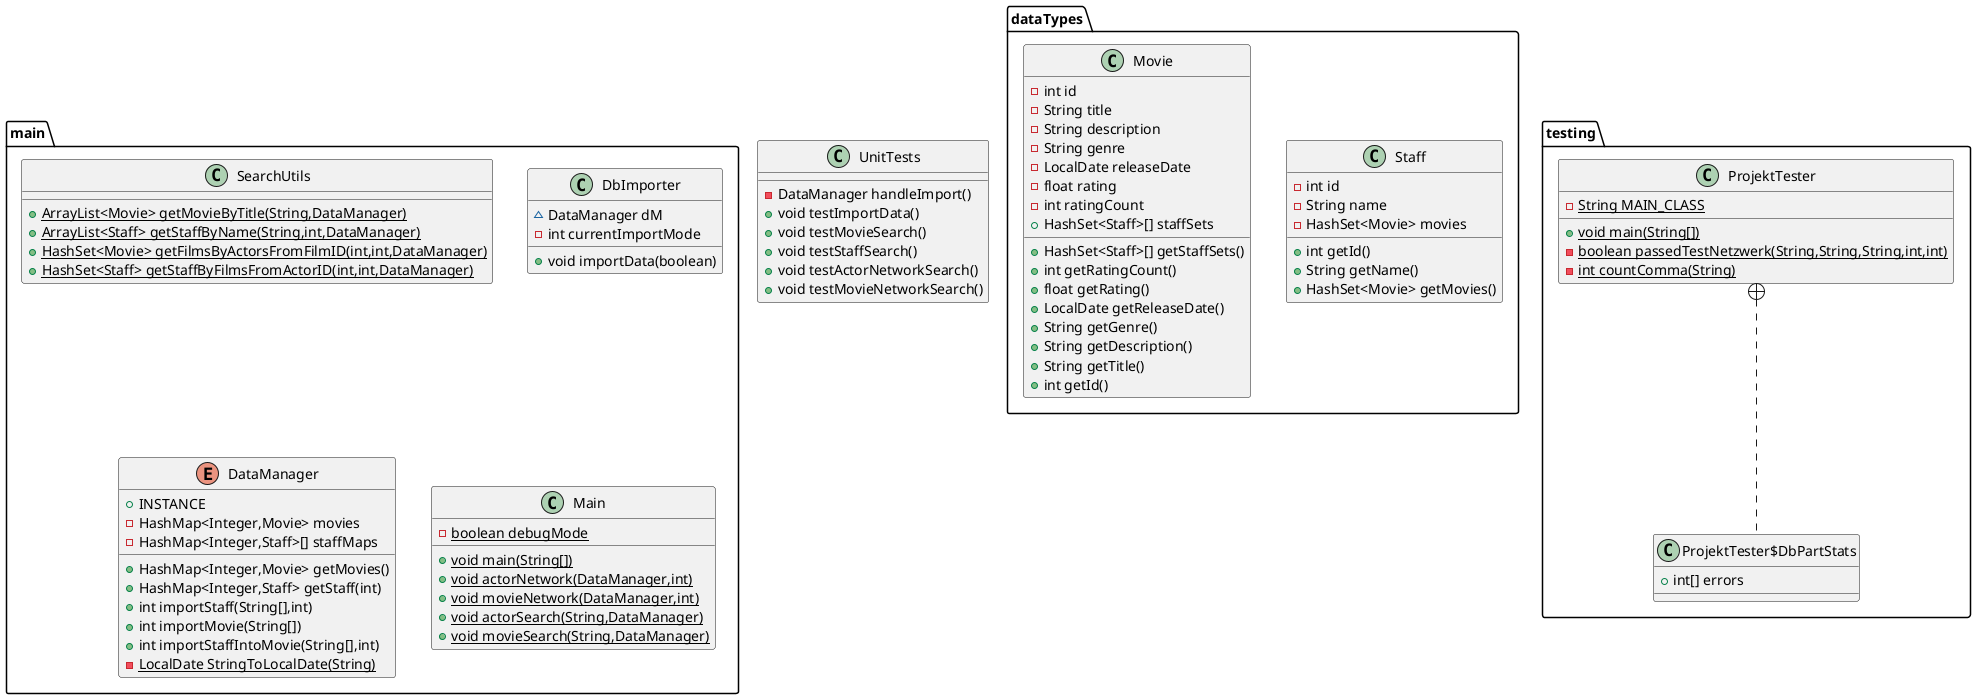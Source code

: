 @startuml
class dataTypes.Staff {
- int id
- String name
- HashSet<Movie> movies
+ int getId()
+ String getName()
+ HashSet<Movie> getMovies()
}


class main.SearchUtils {
+ {static} ArrayList<Movie> getMovieByTitle(String,DataManager)
+ {static} ArrayList<Staff> getStaffByName(String,int,DataManager)
+ {static} HashSet<Movie> getFilmsByActorsFromFilmID(int,int,DataManager)
+ {static} HashSet<Staff> getStaffByFilmsFromActorID(int,int,DataManager)
}

class testing.ProjektTester {
- {static} String MAIN_CLASS
+ {static} void main(String[])
- {static} boolean passedTestNetzwerk(String,String,String,int,int)
- {static} int countComma(String)
}


class testing.ProjektTester$DbPartStats {
+ int[] errors
}

class main.DbImporter {
~ DataManager dM
- int currentImportMode
+ void importData(boolean)
}


enum main.DataManager {
+  INSTANCE
- HashMap<Integer,Movie> movies
- HashMap<Integer,Staff>[] staffMaps
+ HashMap<Integer,Movie> getMovies()
+ HashMap<Integer,Staff> getStaff(int)
+ int importStaff(String[],int)
+ int importMovie(String[])
+ int importStaffIntoMovie(String[],int)
- {static} LocalDate StringToLocalDate(String)
}


class main.Main {
- {static} boolean debugMode
+ {static} void main(String[])
+ {static} void actorNetwork(DataManager,int)
+ {static} void movieNetwork(DataManager,int)
+ {static} void actorSearch(String,DataManager)
+ {static} void movieSearch(String,DataManager)
}


class UnitTests {
- DataManager handleImport()
+ void testImportData()
+ void testMovieSearch()
+ void testStaffSearch()
+ void testActorNetworkSearch()
+ void testMovieNetworkSearch()
}

class dataTypes.Movie {
- int id
- String title
- String description
- String genre
- LocalDate releaseDate
- float rating
- int ratingCount
+ HashSet<Staff>[] staffSets
+ HashSet<Staff>[] getStaffSets()
+ int getRatingCount()
+ float getRating()
+ LocalDate getReleaseDate()
+ String getGenre()
+ String getDescription()
+ String getTitle()
+ int getId()
}




testing.ProjektTester +.. testing.ProjektTester$DbPartStats
@enduml